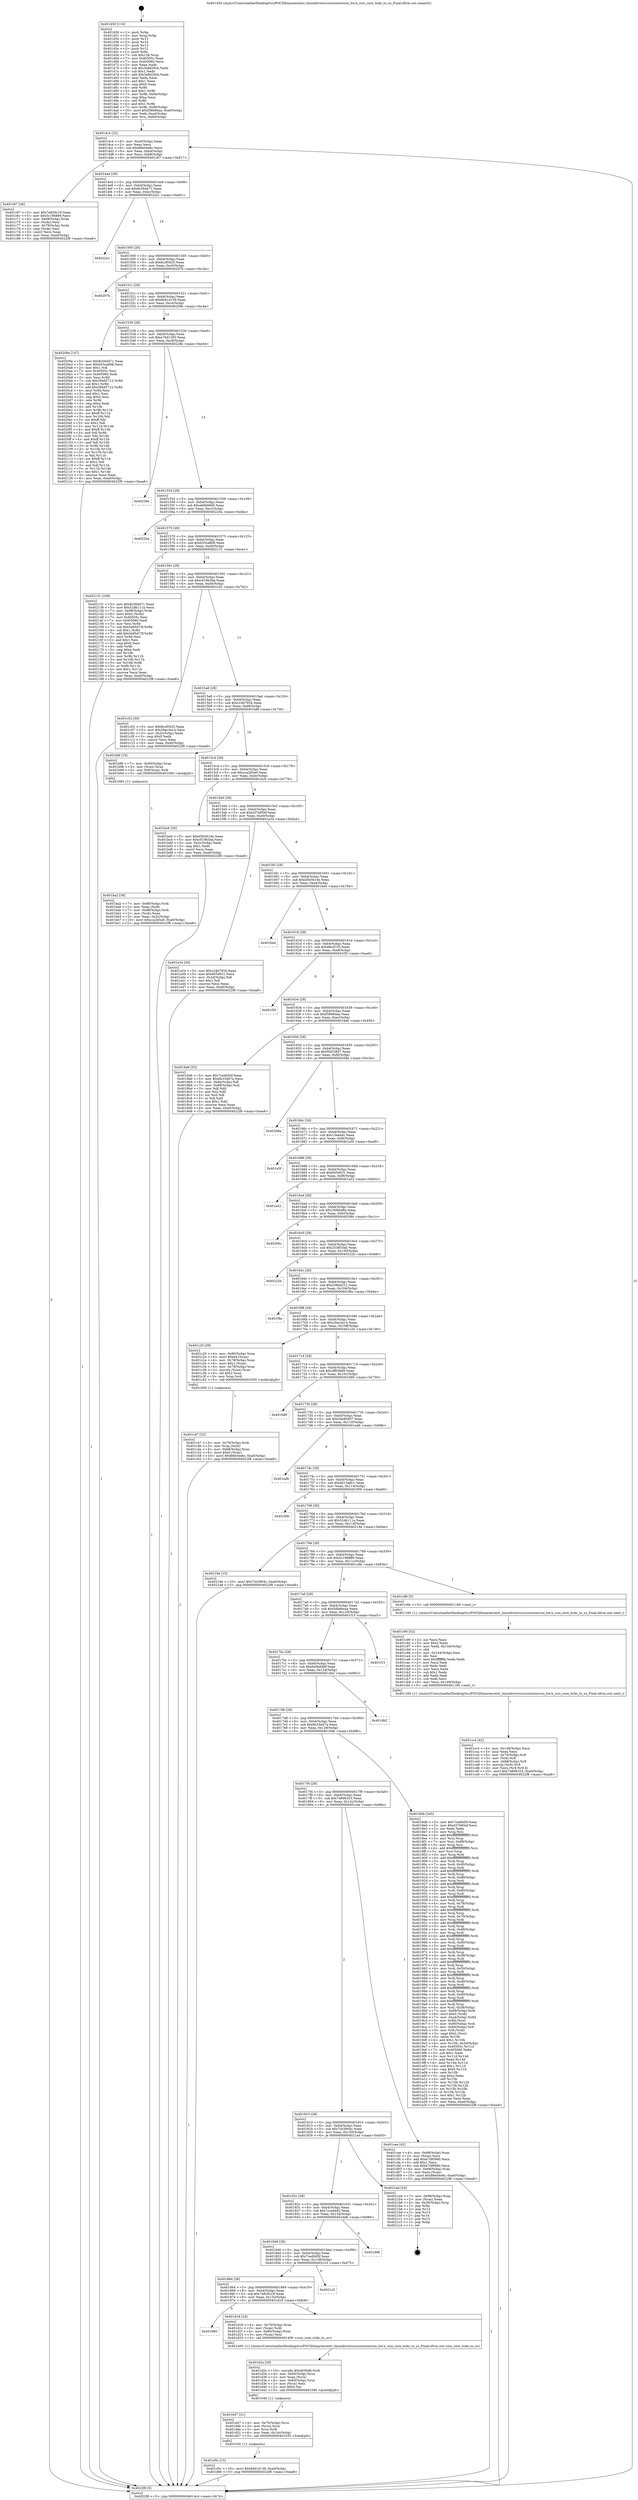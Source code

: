digraph "0x401450" {
  label = "0x401450 (/mnt/c/Users/mathe/Desktop/tcc/POCII/binaries/extr_linuxdriversscsicsiostorcsio_hw.h_csio_core_ticks_to_us_Final-ollvm.out::main(0))"
  labelloc = "t"
  node[shape=record]

  Entry [label="",width=0.3,height=0.3,shape=circle,fillcolor=black,style=filled]
  "0x4014c4" [label="{
     0x4014c4 [32]\l
     | [instrs]\l
     &nbsp;&nbsp;0x4014c4 \<+6\>: mov -0xa0(%rbp),%eax\l
     &nbsp;&nbsp;0x4014ca \<+2\>: mov %eax,%ecx\l
     &nbsp;&nbsp;0x4014cc \<+6\>: sub $0x88e04e8c,%ecx\l
     &nbsp;&nbsp;0x4014d2 \<+6\>: mov %eax,-0xb4(%rbp)\l
     &nbsp;&nbsp;0x4014d8 \<+6\>: mov %ecx,-0xb8(%rbp)\l
     &nbsp;&nbsp;0x4014de \<+6\>: je 0000000000401c67 \<main+0x817\>\l
  }"]
  "0x401c67" [label="{
     0x401c67 [36]\l
     | [instrs]\l
     &nbsp;&nbsp;0x401c67 \<+5\>: mov $0x7e829c19,%eax\l
     &nbsp;&nbsp;0x401c6c \<+5\>: mov $0x5c196889,%ecx\l
     &nbsp;&nbsp;0x401c71 \<+4\>: mov -0x68(%rbp),%rdx\l
     &nbsp;&nbsp;0x401c75 \<+2\>: mov (%rdx),%esi\l
     &nbsp;&nbsp;0x401c77 \<+4\>: mov -0x78(%rbp),%rdx\l
     &nbsp;&nbsp;0x401c7b \<+2\>: cmp (%rdx),%esi\l
     &nbsp;&nbsp;0x401c7d \<+3\>: cmovl %ecx,%eax\l
     &nbsp;&nbsp;0x401c80 \<+6\>: mov %eax,-0xa0(%rbp)\l
     &nbsp;&nbsp;0x401c86 \<+5\>: jmp 00000000004022f8 \<main+0xea8\>\l
  }"]
  "0x4014e4" [label="{
     0x4014e4 [28]\l
     | [instrs]\l
     &nbsp;&nbsp;0x4014e4 \<+5\>: jmp 00000000004014e9 \<main+0x99\>\l
     &nbsp;&nbsp;0x4014e9 \<+6\>: mov -0xb4(%rbp),%eax\l
     &nbsp;&nbsp;0x4014ef \<+5\>: sub $0x8c56d471,%eax\l
     &nbsp;&nbsp;0x4014f4 \<+6\>: mov %eax,-0xbc(%rbp)\l
     &nbsp;&nbsp;0x4014fa \<+6\>: je 00000000004022e1 \<main+0xe91\>\l
  }"]
  Exit [label="",width=0.3,height=0.3,shape=circle,fillcolor=black,style=filled,peripheries=2]
  "0x4022e1" [label="{
     0x4022e1\l
  }", style=dashed]
  "0x401500" [label="{
     0x401500 [28]\l
     | [instrs]\l
     &nbsp;&nbsp;0x401500 \<+5\>: jmp 0000000000401505 \<main+0xb5\>\l
     &nbsp;&nbsp;0x401505 \<+6\>: mov -0xb4(%rbp),%eax\l
     &nbsp;&nbsp;0x40150b \<+5\>: sub $0x8ccf0425,%eax\l
     &nbsp;&nbsp;0x401510 \<+6\>: mov %eax,-0xc0(%rbp)\l
     &nbsp;&nbsp;0x401516 \<+6\>: je 000000000040207b \<main+0xc2b\>\l
  }"]
  "0x401d5c" [label="{
     0x401d5c [15]\l
     | [instrs]\l
     &nbsp;&nbsp;0x401d5c \<+10\>: movl $0x8d41d139,-0xa0(%rbp)\l
     &nbsp;&nbsp;0x401d66 \<+5\>: jmp 00000000004022f8 \<main+0xea8\>\l
  }"]
  "0x40207b" [label="{
     0x40207b\l
  }", style=dashed]
  "0x40151c" [label="{
     0x40151c [28]\l
     | [instrs]\l
     &nbsp;&nbsp;0x40151c \<+5\>: jmp 0000000000401521 \<main+0xd1\>\l
     &nbsp;&nbsp;0x401521 \<+6\>: mov -0xb4(%rbp),%eax\l
     &nbsp;&nbsp;0x401527 \<+5\>: sub $0x8d41d139,%eax\l
     &nbsp;&nbsp;0x40152c \<+6\>: mov %eax,-0xc4(%rbp)\l
     &nbsp;&nbsp;0x401532 \<+6\>: je 000000000040209e \<main+0xc4e\>\l
  }"]
  "0x401d47" [label="{
     0x401d47 [21]\l
     | [instrs]\l
     &nbsp;&nbsp;0x401d47 \<+4\>: mov -0x70(%rbp),%rcx\l
     &nbsp;&nbsp;0x401d4b \<+3\>: mov (%rcx),%rcx\l
     &nbsp;&nbsp;0x401d4e \<+3\>: mov %rcx,%rdi\l
     &nbsp;&nbsp;0x401d51 \<+6\>: mov %eax,-0x14c(%rbp)\l
     &nbsp;&nbsp;0x401d57 \<+5\>: call 0000000000401030 \<free@plt\>\l
     | [calls]\l
     &nbsp;&nbsp;0x401030 \{1\} (unknown)\l
  }"]
  "0x40209e" [label="{
     0x40209e [147]\l
     | [instrs]\l
     &nbsp;&nbsp;0x40209e \<+5\>: mov $0x8c56d471,%eax\l
     &nbsp;&nbsp;0x4020a3 \<+5\>: mov $0xb53ca808,%ecx\l
     &nbsp;&nbsp;0x4020a8 \<+2\>: mov $0x1,%dl\l
     &nbsp;&nbsp;0x4020aa \<+7\>: mov 0x40505c,%esi\l
     &nbsp;&nbsp;0x4020b1 \<+7\>: mov 0x405060,%edi\l
     &nbsp;&nbsp;0x4020b8 \<+3\>: mov %esi,%r8d\l
     &nbsp;&nbsp;0x4020bb \<+7\>: sub $0x394d5712,%r8d\l
     &nbsp;&nbsp;0x4020c2 \<+4\>: sub $0x1,%r8d\l
     &nbsp;&nbsp;0x4020c6 \<+7\>: add $0x394d5712,%r8d\l
     &nbsp;&nbsp;0x4020cd \<+4\>: imul %r8d,%esi\l
     &nbsp;&nbsp;0x4020d1 \<+3\>: and $0x1,%esi\l
     &nbsp;&nbsp;0x4020d4 \<+3\>: cmp $0x0,%esi\l
     &nbsp;&nbsp;0x4020d7 \<+4\>: sete %r9b\l
     &nbsp;&nbsp;0x4020db \<+3\>: cmp $0xa,%edi\l
     &nbsp;&nbsp;0x4020de \<+4\>: setl %r10b\l
     &nbsp;&nbsp;0x4020e2 \<+3\>: mov %r9b,%r11b\l
     &nbsp;&nbsp;0x4020e5 \<+4\>: xor $0xff,%r11b\l
     &nbsp;&nbsp;0x4020e9 \<+3\>: mov %r10b,%bl\l
     &nbsp;&nbsp;0x4020ec \<+3\>: xor $0xff,%bl\l
     &nbsp;&nbsp;0x4020ef \<+3\>: xor $0x1,%dl\l
     &nbsp;&nbsp;0x4020f2 \<+3\>: mov %r11b,%r14b\l
     &nbsp;&nbsp;0x4020f5 \<+4\>: and $0xff,%r14b\l
     &nbsp;&nbsp;0x4020f9 \<+3\>: and %dl,%r9b\l
     &nbsp;&nbsp;0x4020fc \<+3\>: mov %bl,%r15b\l
     &nbsp;&nbsp;0x4020ff \<+4\>: and $0xff,%r15b\l
     &nbsp;&nbsp;0x402103 \<+3\>: and %dl,%r10b\l
     &nbsp;&nbsp;0x402106 \<+3\>: or %r9b,%r14b\l
     &nbsp;&nbsp;0x402109 \<+3\>: or %r10b,%r15b\l
     &nbsp;&nbsp;0x40210c \<+3\>: xor %r15b,%r14b\l
     &nbsp;&nbsp;0x40210f \<+3\>: or %bl,%r11b\l
     &nbsp;&nbsp;0x402112 \<+4\>: xor $0xff,%r11b\l
     &nbsp;&nbsp;0x402116 \<+3\>: or $0x1,%dl\l
     &nbsp;&nbsp;0x402119 \<+3\>: and %dl,%r11b\l
     &nbsp;&nbsp;0x40211c \<+3\>: or %r11b,%r14b\l
     &nbsp;&nbsp;0x40211f \<+4\>: test $0x1,%r14b\l
     &nbsp;&nbsp;0x402123 \<+3\>: cmovne %ecx,%eax\l
     &nbsp;&nbsp;0x402126 \<+6\>: mov %eax,-0xa0(%rbp)\l
     &nbsp;&nbsp;0x40212c \<+5\>: jmp 00000000004022f8 \<main+0xea8\>\l
  }"]
  "0x401538" [label="{
     0x401538 [28]\l
     | [instrs]\l
     &nbsp;&nbsp;0x401538 \<+5\>: jmp 000000000040153d \<main+0xed\>\l
     &nbsp;&nbsp;0x40153d \<+6\>: mov -0xb4(%rbp),%eax\l
     &nbsp;&nbsp;0x401543 \<+5\>: sub $0xa76d1200,%eax\l
     &nbsp;&nbsp;0x401548 \<+6\>: mov %eax,-0xc8(%rbp)\l
     &nbsp;&nbsp;0x40154e \<+6\>: je 000000000040228e \<main+0xe3e\>\l
  }"]
  "0x401d2a" [label="{
     0x401d2a [29]\l
     | [instrs]\l
     &nbsp;&nbsp;0x401d2a \<+10\>: movabs $0x4030d6,%rdi\l
     &nbsp;&nbsp;0x401d34 \<+4\>: mov -0x60(%rbp),%rcx\l
     &nbsp;&nbsp;0x401d38 \<+2\>: mov %eax,(%rcx)\l
     &nbsp;&nbsp;0x401d3a \<+4\>: mov -0x60(%rbp),%rcx\l
     &nbsp;&nbsp;0x401d3e \<+2\>: mov (%rcx),%esi\l
     &nbsp;&nbsp;0x401d40 \<+2\>: mov $0x0,%al\l
     &nbsp;&nbsp;0x401d42 \<+5\>: call 0000000000401040 \<printf@plt\>\l
     | [calls]\l
     &nbsp;&nbsp;0x401040 \{1\} (unknown)\l
  }"]
  "0x40228e" [label="{
     0x40228e\l
  }", style=dashed]
  "0x401554" [label="{
     0x401554 [28]\l
     | [instrs]\l
     &nbsp;&nbsp;0x401554 \<+5\>: jmp 0000000000401559 \<main+0x109\>\l
     &nbsp;&nbsp;0x401559 \<+6\>: mov -0xb4(%rbp),%eax\l
     &nbsp;&nbsp;0x40155f \<+5\>: sub $0xa9db08d0,%eax\l
     &nbsp;&nbsp;0x401564 \<+6\>: mov %eax,-0xcc(%rbp)\l
     &nbsp;&nbsp;0x40156a \<+6\>: je 000000000040220a \<main+0xdba\>\l
  }"]
  "0x401880" [label="{
     0x401880\l
  }", style=dashed]
  "0x40220a" [label="{
     0x40220a\l
  }", style=dashed]
  "0x401570" [label="{
     0x401570 [28]\l
     | [instrs]\l
     &nbsp;&nbsp;0x401570 \<+5\>: jmp 0000000000401575 \<main+0x125\>\l
     &nbsp;&nbsp;0x401575 \<+6\>: mov -0xb4(%rbp),%eax\l
     &nbsp;&nbsp;0x40157b \<+5\>: sub $0xb53ca808,%eax\l
     &nbsp;&nbsp;0x401580 \<+6\>: mov %eax,-0xd0(%rbp)\l
     &nbsp;&nbsp;0x401586 \<+6\>: je 0000000000402131 \<main+0xce1\>\l
  }"]
  "0x401d18" [label="{
     0x401d18 [18]\l
     | [instrs]\l
     &nbsp;&nbsp;0x401d18 \<+4\>: mov -0x70(%rbp),%rax\l
     &nbsp;&nbsp;0x401d1c \<+3\>: mov (%rax),%rdi\l
     &nbsp;&nbsp;0x401d1f \<+4\>: mov -0x80(%rbp),%rax\l
     &nbsp;&nbsp;0x401d23 \<+2\>: mov (%rax),%esi\l
     &nbsp;&nbsp;0x401d25 \<+5\>: call 0000000000401400 \<csio_core_ticks_to_us\>\l
     | [calls]\l
     &nbsp;&nbsp;0x401400 \{1\} (/mnt/c/Users/mathe/Desktop/tcc/POCII/binaries/extr_linuxdriversscsicsiostorcsio_hw.h_csio_core_ticks_to_us_Final-ollvm.out::csio_core_ticks_to_us)\l
  }"]
  "0x402131" [label="{
     0x402131 [109]\l
     | [instrs]\l
     &nbsp;&nbsp;0x402131 \<+5\>: mov $0x8c56d471,%eax\l
     &nbsp;&nbsp;0x402136 \<+5\>: mov $0x52db111a,%ecx\l
     &nbsp;&nbsp;0x40213b \<+7\>: mov -0x98(%rbp),%rdx\l
     &nbsp;&nbsp;0x402142 \<+6\>: movl $0x0,(%rdx)\l
     &nbsp;&nbsp;0x402148 \<+7\>: mov 0x40505c,%esi\l
     &nbsp;&nbsp;0x40214f \<+7\>: mov 0x405060,%edi\l
     &nbsp;&nbsp;0x402156 \<+3\>: mov %esi,%r8d\l
     &nbsp;&nbsp;0x402159 \<+7\>: sub $0x5e85d73f,%r8d\l
     &nbsp;&nbsp;0x402160 \<+4\>: sub $0x1,%r8d\l
     &nbsp;&nbsp;0x402164 \<+7\>: add $0x5e85d73f,%r8d\l
     &nbsp;&nbsp;0x40216b \<+4\>: imul %r8d,%esi\l
     &nbsp;&nbsp;0x40216f \<+3\>: and $0x1,%esi\l
     &nbsp;&nbsp;0x402172 \<+3\>: cmp $0x0,%esi\l
     &nbsp;&nbsp;0x402175 \<+4\>: sete %r9b\l
     &nbsp;&nbsp;0x402179 \<+3\>: cmp $0xa,%edi\l
     &nbsp;&nbsp;0x40217c \<+4\>: setl %r10b\l
     &nbsp;&nbsp;0x402180 \<+3\>: mov %r9b,%r11b\l
     &nbsp;&nbsp;0x402183 \<+3\>: and %r10b,%r11b\l
     &nbsp;&nbsp;0x402186 \<+3\>: xor %r10b,%r9b\l
     &nbsp;&nbsp;0x402189 \<+3\>: or %r9b,%r11b\l
     &nbsp;&nbsp;0x40218c \<+4\>: test $0x1,%r11b\l
     &nbsp;&nbsp;0x402190 \<+3\>: cmovne %ecx,%eax\l
     &nbsp;&nbsp;0x402193 \<+6\>: mov %eax,-0xa0(%rbp)\l
     &nbsp;&nbsp;0x402199 \<+5\>: jmp 00000000004022f8 \<main+0xea8\>\l
  }"]
  "0x40158c" [label="{
     0x40158c [28]\l
     | [instrs]\l
     &nbsp;&nbsp;0x40158c \<+5\>: jmp 0000000000401591 \<main+0x141\>\l
     &nbsp;&nbsp;0x401591 \<+6\>: mov -0xb4(%rbp),%eax\l
     &nbsp;&nbsp;0x401597 \<+5\>: sub $0xc019b3da,%eax\l
     &nbsp;&nbsp;0x40159c \<+6\>: mov %eax,-0xd4(%rbp)\l
     &nbsp;&nbsp;0x4015a2 \<+6\>: je 0000000000401c02 \<main+0x7b2\>\l
  }"]
  "0x401864" [label="{
     0x401864 [28]\l
     | [instrs]\l
     &nbsp;&nbsp;0x401864 \<+5\>: jmp 0000000000401869 \<main+0x419\>\l
     &nbsp;&nbsp;0x401869 \<+6\>: mov -0xb4(%rbp),%eax\l
     &nbsp;&nbsp;0x40186f \<+5\>: sub $0x7e829c19,%eax\l
     &nbsp;&nbsp;0x401874 \<+6\>: mov %eax,-0x13c(%rbp)\l
     &nbsp;&nbsp;0x40187a \<+6\>: je 0000000000401d18 \<main+0x8c8\>\l
  }"]
  "0x401c02" [label="{
     0x401c02 [30]\l
     | [instrs]\l
     &nbsp;&nbsp;0x401c02 \<+5\>: mov $0x8ccf0425,%eax\l
     &nbsp;&nbsp;0x401c07 \<+5\>: mov $0x29ac3a14,%ecx\l
     &nbsp;&nbsp;0x401c0c \<+3\>: mov -0x2c(%rbp),%edx\l
     &nbsp;&nbsp;0x401c0f \<+3\>: cmp $0x0,%edx\l
     &nbsp;&nbsp;0x401c12 \<+3\>: cmove %ecx,%eax\l
     &nbsp;&nbsp;0x401c15 \<+6\>: mov %eax,-0xa0(%rbp)\l
     &nbsp;&nbsp;0x401c1b \<+5\>: jmp 00000000004022f8 \<main+0xea8\>\l
  }"]
  "0x4015a8" [label="{
     0x4015a8 [28]\l
     | [instrs]\l
     &nbsp;&nbsp;0x4015a8 \<+5\>: jmp 00000000004015ad \<main+0x15d\>\l
     &nbsp;&nbsp;0x4015ad \<+6\>: mov -0xb4(%rbp),%eax\l
     &nbsp;&nbsp;0x4015b3 \<+5\>: sub $0xc24b7934,%eax\l
     &nbsp;&nbsp;0x4015b8 \<+6\>: mov %eax,-0xd8(%rbp)\l
     &nbsp;&nbsp;0x4015be \<+6\>: je 0000000000401b8f \<main+0x73f\>\l
  }"]
  "0x4021c5" [label="{
     0x4021c5\l
  }", style=dashed]
  "0x401b8f" [label="{
     0x401b8f [19]\l
     | [instrs]\l
     &nbsp;&nbsp;0x401b8f \<+7\>: mov -0x90(%rbp),%rax\l
     &nbsp;&nbsp;0x401b96 \<+3\>: mov (%rax),%rax\l
     &nbsp;&nbsp;0x401b99 \<+4\>: mov 0x8(%rax),%rdi\l
     &nbsp;&nbsp;0x401b9d \<+5\>: call 0000000000401060 \<atoi@plt\>\l
     | [calls]\l
     &nbsp;&nbsp;0x401060 \{1\} (unknown)\l
  }"]
  "0x4015c4" [label="{
     0x4015c4 [28]\l
     | [instrs]\l
     &nbsp;&nbsp;0x4015c4 \<+5\>: jmp 00000000004015c9 \<main+0x179\>\l
     &nbsp;&nbsp;0x4015c9 \<+6\>: mov -0xb4(%rbp),%eax\l
     &nbsp;&nbsp;0x4015cf \<+5\>: sub $0xcca2b5a0,%eax\l
     &nbsp;&nbsp;0x4015d4 \<+6\>: mov %eax,-0xdc(%rbp)\l
     &nbsp;&nbsp;0x4015da \<+6\>: je 0000000000401bc6 \<main+0x776\>\l
  }"]
  "0x401848" [label="{
     0x401848 [28]\l
     | [instrs]\l
     &nbsp;&nbsp;0x401848 \<+5\>: jmp 000000000040184d \<main+0x3fd\>\l
     &nbsp;&nbsp;0x40184d \<+6\>: mov -0xb4(%rbp),%eax\l
     &nbsp;&nbsp;0x401853 \<+5\>: sub $0x7ced0d5f,%eax\l
     &nbsp;&nbsp;0x401858 \<+6\>: mov %eax,-0x138(%rbp)\l
     &nbsp;&nbsp;0x40185e \<+6\>: je 00000000004021c5 \<main+0xd75\>\l
  }"]
  "0x401bc6" [label="{
     0x401bc6 [30]\l
     | [instrs]\l
     &nbsp;&nbsp;0x401bc6 \<+5\>: mov $0xd5b5614e,%eax\l
     &nbsp;&nbsp;0x401bcb \<+5\>: mov $0xc019b3da,%ecx\l
     &nbsp;&nbsp;0x401bd0 \<+3\>: mov -0x2c(%rbp),%edx\l
     &nbsp;&nbsp;0x401bd3 \<+3\>: cmp $0x1,%edx\l
     &nbsp;&nbsp;0x401bd6 \<+3\>: cmovl %ecx,%eax\l
     &nbsp;&nbsp;0x401bd9 \<+6\>: mov %eax,-0xa0(%rbp)\l
     &nbsp;&nbsp;0x401bdf \<+5\>: jmp 00000000004022f8 \<main+0xea8\>\l
  }"]
  "0x4015e0" [label="{
     0x4015e0 [28]\l
     | [instrs]\l
     &nbsp;&nbsp;0x4015e0 \<+5\>: jmp 00000000004015e5 \<main+0x195\>\l
     &nbsp;&nbsp;0x4015e5 \<+6\>: mov -0xb4(%rbp),%eax\l
     &nbsp;&nbsp;0x4015eb \<+5\>: sub $0xd37b85ef,%eax\l
     &nbsp;&nbsp;0x4015f0 \<+6\>: mov %eax,-0xe0(%rbp)\l
     &nbsp;&nbsp;0x4015f6 \<+6\>: je 0000000000401a34 \<main+0x5e4\>\l
  }"]
  "0x401dd6" [label="{
     0x401dd6\l
  }", style=dashed]
  "0x401a34" [label="{
     0x401a34 [30]\l
     | [instrs]\l
     &nbsp;&nbsp;0x401a34 \<+5\>: mov $0xc24b7934,%eax\l
     &nbsp;&nbsp;0x401a39 \<+5\>: mov $0x605d031,%ecx\l
     &nbsp;&nbsp;0x401a3e \<+3\>: mov -0x2d(%rbp),%dl\l
     &nbsp;&nbsp;0x401a41 \<+3\>: test $0x1,%dl\l
     &nbsp;&nbsp;0x401a44 \<+3\>: cmovne %ecx,%eax\l
     &nbsp;&nbsp;0x401a47 \<+6\>: mov %eax,-0xa0(%rbp)\l
     &nbsp;&nbsp;0x401a4d \<+5\>: jmp 00000000004022f8 \<main+0xea8\>\l
  }"]
  "0x4015fc" [label="{
     0x4015fc [28]\l
     | [instrs]\l
     &nbsp;&nbsp;0x4015fc \<+5\>: jmp 0000000000401601 \<main+0x1b1\>\l
     &nbsp;&nbsp;0x401601 \<+6\>: mov -0xb4(%rbp),%eax\l
     &nbsp;&nbsp;0x401607 \<+5\>: sub $0xd5b5614e,%eax\l
     &nbsp;&nbsp;0x40160c \<+6\>: mov %eax,-0xe4(%rbp)\l
     &nbsp;&nbsp;0x401612 \<+6\>: je 0000000000401be4 \<main+0x794\>\l
  }"]
  "0x40182c" [label="{
     0x40182c [28]\l
     | [instrs]\l
     &nbsp;&nbsp;0x40182c \<+5\>: jmp 0000000000401831 \<main+0x3e1\>\l
     &nbsp;&nbsp;0x401831 \<+6\>: mov -0xb4(%rbp),%eax\l
     &nbsp;&nbsp;0x401837 \<+5\>: sub $0x7cced4d2,%eax\l
     &nbsp;&nbsp;0x40183c \<+6\>: mov %eax,-0x134(%rbp)\l
     &nbsp;&nbsp;0x401842 \<+6\>: je 0000000000401dd6 \<main+0x986\>\l
  }"]
  "0x401be4" [label="{
     0x401be4\l
  }", style=dashed]
  "0x401618" [label="{
     0x401618 [28]\l
     | [instrs]\l
     &nbsp;&nbsp;0x401618 \<+5\>: jmp 000000000040161d \<main+0x1cd\>\l
     &nbsp;&nbsp;0x40161d \<+6\>: mov -0xb4(%rbp),%eax\l
     &nbsp;&nbsp;0x401623 \<+5\>: sub $0xd6e2f1f3,%eax\l
     &nbsp;&nbsp;0x401628 \<+6\>: mov %eax,-0xe8(%rbp)\l
     &nbsp;&nbsp;0x40162e \<+6\>: je 0000000000401f3f \<main+0xaef\>\l
  }"]
  "0x4021ad" [label="{
     0x4021ad [24]\l
     | [instrs]\l
     &nbsp;&nbsp;0x4021ad \<+7\>: mov -0x98(%rbp),%rax\l
     &nbsp;&nbsp;0x4021b4 \<+2\>: mov (%rax),%eax\l
     &nbsp;&nbsp;0x4021b6 \<+4\>: lea -0x28(%rbp),%rsp\l
     &nbsp;&nbsp;0x4021ba \<+1\>: pop %rbx\l
     &nbsp;&nbsp;0x4021bb \<+2\>: pop %r12\l
     &nbsp;&nbsp;0x4021bd \<+2\>: pop %r13\l
     &nbsp;&nbsp;0x4021bf \<+2\>: pop %r14\l
     &nbsp;&nbsp;0x4021c1 \<+2\>: pop %r15\l
     &nbsp;&nbsp;0x4021c3 \<+1\>: pop %rbp\l
     &nbsp;&nbsp;0x4021c4 \<+1\>: ret\l
  }"]
  "0x401f3f" [label="{
     0x401f3f\l
  }", style=dashed]
  "0x401634" [label="{
     0x401634 [28]\l
     | [instrs]\l
     &nbsp;&nbsp;0x401634 \<+5\>: jmp 0000000000401639 \<main+0x1e9\>\l
     &nbsp;&nbsp;0x401639 \<+6\>: mov -0xb4(%rbp),%eax\l
     &nbsp;&nbsp;0x40163f \<+5\>: sub $0xf3868daa,%eax\l
     &nbsp;&nbsp;0x401644 \<+6\>: mov %eax,-0xec(%rbp)\l
     &nbsp;&nbsp;0x40164a \<+6\>: je 00000000004018a6 \<main+0x456\>\l
  }"]
  "0x401810" [label="{
     0x401810 [28]\l
     | [instrs]\l
     &nbsp;&nbsp;0x401810 \<+5\>: jmp 0000000000401815 \<main+0x3c5\>\l
     &nbsp;&nbsp;0x401815 \<+6\>: mov -0xb4(%rbp),%eax\l
     &nbsp;&nbsp;0x40181b \<+5\>: sub $0x7cb3904c,%eax\l
     &nbsp;&nbsp;0x401820 \<+6\>: mov %eax,-0x130(%rbp)\l
     &nbsp;&nbsp;0x401826 \<+6\>: je 00000000004021ad \<main+0xd5d\>\l
  }"]
  "0x4018a6" [label="{
     0x4018a6 [53]\l
     | [instrs]\l
     &nbsp;&nbsp;0x4018a6 \<+5\>: mov $0x7ced0d5f,%eax\l
     &nbsp;&nbsp;0x4018ab \<+5\>: mov $0x6b33d47a,%ecx\l
     &nbsp;&nbsp;0x4018b0 \<+6\>: mov -0x9a(%rbp),%dl\l
     &nbsp;&nbsp;0x4018b6 \<+7\>: mov -0x99(%rbp),%sil\l
     &nbsp;&nbsp;0x4018bd \<+3\>: mov %dl,%dil\l
     &nbsp;&nbsp;0x4018c0 \<+3\>: and %sil,%dil\l
     &nbsp;&nbsp;0x4018c3 \<+3\>: xor %sil,%dl\l
     &nbsp;&nbsp;0x4018c6 \<+3\>: or %dl,%dil\l
     &nbsp;&nbsp;0x4018c9 \<+4\>: test $0x1,%dil\l
     &nbsp;&nbsp;0x4018cd \<+3\>: cmovne %ecx,%eax\l
     &nbsp;&nbsp;0x4018d0 \<+6\>: mov %eax,-0xa0(%rbp)\l
     &nbsp;&nbsp;0x4018d6 \<+5\>: jmp 00000000004022f8 \<main+0xea8\>\l
  }"]
  "0x401650" [label="{
     0x401650 [28]\l
     | [instrs]\l
     &nbsp;&nbsp;0x401650 \<+5\>: jmp 0000000000401655 \<main+0x205\>\l
     &nbsp;&nbsp;0x401655 \<+6\>: mov -0xb4(%rbp),%eax\l
     &nbsp;&nbsp;0x40165b \<+5\>: sub $0xf5d33847,%eax\l
     &nbsp;&nbsp;0x401660 \<+6\>: mov %eax,-0xf0(%rbp)\l
     &nbsp;&nbsp;0x401666 \<+6\>: je 000000000040208a \<main+0xc3a\>\l
  }"]
  "0x4022f8" [label="{
     0x4022f8 [5]\l
     | [instrs]\l
     &nbsp;&nbsp;0x4022f8 \<+5\>: jmp 00000000004014c4 \<main+0x74\>\l
  }"]
  "0x401450" [label="{
     0x401450 [116]\l
     | [instrs]\l
     &nbsp;&nbsp;0x401450 \<+1\>: push %rbp\l
     &nbsp;&nbsp;0x401451 \<+3\>: mov %rsp,%rbp\l
     &nbsp;&nbsp;0x401454 \<+2\>: push %r15\l
     &nbsp;&nbsp;0x401456 \<+2\>: push %r14\l
     &nbsp;&nbsp;0x401458 \<+2\>: push %r13\l
     &nbsp;&nbsp;0x40145a \<+2\>: push %r12\l
     &nbsp;&nbsp;0x40145c \<+1\>: push %rbx\l
     &nbsp;&nbsp;0x40145d \<+7\>: sub $0x138,%rsp\l
     &nbsp;&nbsp;0x401464 \<+7\>: mov 0x40505c,%eax\l
     &nbsp;&nbsp;0x40146b \<+7\>: mov 0x405060,%ecx\l
     &nbsp;&nbsp;0x401472 \<+2\>: mov %eax,%edx\l
     &nbsp;&nbsp;0x401474 \<+6\>: sub $0x3e8d29cb,%edx\l
     &nbsp;&nbsp;0x40147a \<+3\>: sub $0x1,%edx\l
     &nbsp;&nbsp;0x40147d \<+6\>: add $0x3e8d29cb,%edx\l
     &nbsp;&nbsp;0x401483 \<+3\>: imul %edx,%eax\l
     &nbsp;&nbsp;0x401486 \<+3\>: and $0x1,%eax\l
     &nbsp;&nbsp;0x401489 \<+3\>: cmp $0x0,%eax\l
     &nbsp;&nbsp;0x40148c \<+4\>: sete %r8b\l
     &nbsp;&nbsp;0x401490 \<+4\>: and $0x1,%r8b\l
     &nbsp;&nbsp;0x401494 \<+7\>: mov %r8b,-0x9a(%rbp)\l
     &nbsp;&nbsp;0x40149b \<+3\>: cmp $0xa,%ecx\l
     &nbsp;&nbsp;0x40149e \<+4\>: setl %r8b\l
     &nbsp;&nbsp;0x4014a2 \<+4\>: and $0x1,%r8b\l
     &nbsp;&nbsp;0x4014a6 \<+7\>: mov %r8b,-0x99(%rbp)\l
     &nbsp;&nbsp;0x4014ad \<+10\>: movl $0xf3868daa,-0xa0(%rbp)\l
     &nbsp;&nbsp;0x4014b7 \<+6\>: mov %edi,-0xa4(%rbp)\l
     &nbsp;&nbsp;0x4014bd \<+7\>: mov %rsi,-0xb0(%rbp)\l
  }"]
  "0x401cee" [label="{
     0x401cee [42]\l
     | [instrs]\l
     &nbsp;&nbsp;0x401cee \<+4\>: mov -0x68(%rbp),%rax\l
     &nbsp;&nbsp;0x401cf2 \<+2\>: mov (%rax),%ecx\l
     &nbsp;&nbsp;0x401cf4 \<+6\>: add $0xb7df0980,%ecx\l
     &nbsp;&nbsp;0x401cfa \<+3\>: add $0x1,%ecx\l
     &nbsp;&nbsp;0x401cfd \<+6\>: sub $0xb7df0980,%ecx\l
     &nbsp;&nbsp;0x401d03 \<+4\>: mov -0x68(%rbp),%rax\l
     &nbsp;&nbsp;0x401d07 \<+2\>: mov %ecx,(%rax)\l
     &nbsp;&nbsp;0x401d09 \<+10\>: movl $0x88e04e8c,-0xa0(%rbp)\l
     &nbsp;&nbsp;0x401d13 \<+5\>: jmp 00000000004022f8 \<main+0xea8\>\l
  }"]
  "0x40208a" [label="{
     0x40208a\l
  }", style=dashed]
  "0x40166c" [label="{
     0x40166c [28]\l
     | [instrs]\l
     &nbsp;&nbsp;0x40166c \<+5\>: jmp 0000000000401671 \<main+0x221\>\l
     &nbsp;&nbsp;0x401671 \<+6\>: mov -0xb4(%rbp),%eax\l
     &nbsp;&nbsp;0x401677 \<+5\>: sub $0x15eeb4c,%eax\l
     &nbsp;&nbsp;0x40167c \<+6\>: mov %eax,-0xf4(%rbp)\l
     &nbsp;&nbsp;0x401682 \<+6\>: je 0000000000401e5f \<main+0xa0f\>\l
  }"]
  "0x401cc4" [label="{
     0x401cc4 [42]\l
     | [instrs]\l
     &nbsp;&nbsp;0x401cc4 \<+6\>: mov -0x148(%rbp),%ecx\l
     &nbsp;&nbsp;0x401cca \<+3\>: imul %eax,%ecx\l
     &nbsp;&nbsp;0x401ccd \<+4\>: mov -0x70(%rbp),%r8\l
     &nbsp;&nbsp;0x401cd1 \<+3\>: mov (%r8),%r8\l
     &nbsp;&nbsp;0x401cd4 \<+4\>: mov -0x68(%rbp),%r9\l
     &nbsp;&nbsp;0x401cd8 \<+3\>: movslq (%r9),%r9\l
     &nbsp;&nbsp;0x401cdb \<+4\>: mov %ecx,(%r8,%r9,4)\l
     &nbsp;&nbsp;0x401cdf \<+10\>: movl $0x74896323,-0xa0(%rbp)\l
     &nbsp;&nbsp;0x401ce9 \<+5\>: jmp 00000000004022f8 \<main+0xea8\>\l
  }"]
  "0x401e5f" [label="{
     0x401e5f\l
  }", style=dashed]
  "0x401688" [label="{
     0x401688 [28]\l
     | [instrs]\l
     &nbsp;&nbsp;0x401688 \<+5\>: jmp 000000000040168d \<main+0x23d\>\l
     &nbsp;&nbsp;0x40168d \<+6\>: mov -0xb4(%rbp),%eax\l
     &nbsp;&nbsp;0x401693 \<+5\>: sub $0x605d031,%eax\l
     &nbsp;&nbsp;0x401698 \<+6\>: mov %eax,-0xf8(%rbp)\l
     &nbsp;&nbsp;0x40169e \<+6\>: je 0000000000401a52 \<main+0x602\>\l
  }"]
  "0x401c90" [label="{
     0x401c90 [52]\l
     | [instrs]\l
     &nbsp;&nbsp;0x401c90 \<+2\>: xor %ecx,%ecx\l
     &nbsp;&nbsp;0x401c92 \<+5\>: mov $0x2,%edx\l
     &nbsp;&nbsp;0x401c97 \<+6\>: mov %edx,-0x144(%rbp)\l
     &nbsp;&nbsp;0x401c9d \<+1\>: cltd\l
     &nbsp;&nbsp;0x401c9e \<+6\>: mov -0x144(%rbp),%esi\l
     &nbsp;&nbsp;0x401ca4 \<+2\>: idiv %esi\l
     &nbsp;&nbsp;0x401ca6 \<+6\>: imul $0xfffffffe,%edx,%edx\l
     &nbsp;&nbsp;0x401cac \<+2\>: mov %ecx,%edi\l
     &nbsp;&nbsp;0x401cae \<+2\>: sub %edx,%edi\l
     &nbsp;&nbsp;0x401cb0 \<+2\>: mov %ecx,%edx\l
     &nbsp;&nbsp;0x401cb2 \<+3\>: sub $0x1,%edx\l
     &nbsp;&nbsp;0x401cb5 \<+2\>: add %edx,%edi\l
     &nbsp;&nbsp;0x401cb7 \<+2\>: sub %edi,%ecx\l
     &nbsp;&nbsp;0x401cb9 \<+6\>: mov %ecx,-0x148(%rbp)\l
     &nbsp;&nbsp;0x401cbf \<+5\>: call 0000000000401160 \<next_i\>\l
     | [calls]\l
     &nbsp;&nbsp;0x401160 \{1\} (/mnt/c/Users/mathe/Desktop/tcc/POCII/binaries/extr_linuxdriversscsicsiostorcsio_hw.h_csio_core_ticks_to_us_Final-ollvm.out::next_i)\l
  }"]
  "0x401a52" [label="{
     0x401a52\l
  }", style=dashed]
  "0x4016a4" [label="{
     0x4016a4 [28]\l
     | [instrs]\l
     &nbsp;&nbsp;0x4016a4 \<+5\>: jmp 00000000004016a9 \<main+0x259\>\l
     &nbsp;&nbsp;0x4016a9 \<+6\>: mov -0xb4(%rbp),%eax\l
     &nbsp;&nbsp;0x4016af \<+5\>: sub $0x1606bd8a,%eax\l
     &nbsp;&nbsp;0x4016b4 \<+6\>: mov %eax,-0xfc(%rbp)\l
     &nbsp;&nbsp;0x4016ba \<+6\>: je 000000000040206c \<main+0xc1c\>\l
  }"]
  "0x401c47" [label="{
     0x401c47 [32]\l
     | [instrs]\l
     &nbsp;&nbsp;0x401c47 \<+4\>: mov -0x70(%rbp),%rdi\l
     &nbsp;&nbsp;0x401c4b \<+3\>: mov %rax,(%rdi)\l
     &nbsp;&nbsp;0x401c4e \<+4\>: mov -0x68(%rbp),%rax\l
     &nbsp;&nbsp;0x401c52 \<+6\>: movl $0x0,(%rax)\l
     &nbsp;&nbsp;0x401c58 \<+10\>: movl $0x88e04e8c,-0xa0(%rbp)\l
     &nbsp;&nbsp;0x401c62 \<+5\>: jmp 00000000004022f8 \<main+0xea8\>\l
  }"]
  "0x40206c" [label="{
     0x40206c\l
  }", style=dashed]
  "0x4016c0" [label="{
     0x4016c0 [28]\l
     | [instrs]\l
     &nbsp;&nbsp;0x4016c0 \<+5\>: jmp 00000000004016c5 \<main+0x275\>\l
     &nbsp;&nbsp;0x4016c5 \<+6\>: mov -0xb4(%rbp),%eax\l
     &nbsp;&nbsp;0x4016cb \<+5\>: sub $0x253853ab,%eax\l
     &nbsp;&nbsp;0x4016d0 \<+6\>: mov %eax,-0x100(%rbp)\l
     &nbsp;&nbsp;0x4016d6 \<+6\>: je 000000000040222b \<main+0xddb\>\l
  }"]
  "0x401ba2" [label="{
     0x401ba2 [36]\l
     | [instrs]\l
     &nbsp;&nbsp;0x401ba2 \<+7\>: mov -0x88(%rbp),%rdi\l
     &nbsp;&nbsp;0x401ba9 \<+2\>: mov %eax,(%rdi)\l
     &nbsp;&nbsp;0x401bab \<+7\>: mov -0x88(%rbp),%rdi\l
     &nbsp;&nbsp;0x401bb2 \<+2\>: mov (%rdi),%eax\l
     &nbsp;&nbsp;0x401bb4 \<+3\>: mov %eax,-0x2c(%rbp)\l
     &nbsp;&nbsp;0x401bb7 \<+10\>: movl $0xcca2b5a0,-0xa0(%rbp)\l
     &nbsp;&nbsp;0x401bc1 \<+5\>: jmp 00000000004022f8 \<main+0xea8\>\l
  }"]
  "0x40222b" [label="{
     0x40222b\l
  }", style=dashed]
  "0x4016dc" [label="{
     0x4016dc [28]\l
     | [instrs]\l
     &nbsp;&nbsp;0x4016dc \<+5\>: jmp 00000000004016e1 \<main+0x291\>\l
     &nbsp;&nbsp;0x4016e1 \<+6\>: mov -0xb4(%rbp),%eax\l
     &nbsp;&nbsp;0x4016e7 \<+5\>: sub $0x258bd221,%eax\l
     &nbsp;&nbsp;0x4016ec \<+6\>: mov %eax,-0x104(%rbp)\l
     &nbsp;&nbsp;0x4016f2 \<+6\>: je 0000000000401f9a \<main+0xb4a\>\l
  }"]
  "0x4017f4" [label="{
     0x4017f4 [28]\l
     | [instrs]\l
     &nbsp;&nbsp;0x4017f4 \<+5\>: jmp 00000000004017f9 \<main+0x3a9\>\l
     &nbsp;&nbsp;0x4017f9 \<+6\>: mov -0xb4(%rbp),%eax\l
     &nbsp;&nbsp;0x4017ff \<+5\>: sub $0x74896323,%eax\l
     &nbsp;&nbsp;0x401804 \<+6\>: mov %eax,-0x12c(%rbp)\l
     &nbsp;&nbsp;0x40180a \<+6\>: je 0000000000401cee \<main+0x89e\>\l
  }"]
  "0x401f9a" [label="{
     0x401f9a\l
  }", style=dashed]
  "0x4016f8" [label="{
     0x4016f8 [28]\l
     | [instrs]\l
     &nbsp;&nbsp;0x4016f8 \<+5\>: jmp 00000000004016fd \<main+0x2ad\>\l
     &nbsp;&nbsp;0x4016fd \<+6\>: mov -0xb4(%rbp),%eax\l
     &nbsp;&nbsp;0x401703 \<+5\>: sub $0x29ac3a14,%eax\l
     &nbsp;&nbsp;0x401708 \<+6\>: mov %eax,-0x108(%rbp)\l
     &nbsp;&nbsp;0x40170e \<+6\>: je 0000000000401c20 \<main+0x7d0\>\l
  }"]
  "0x4018db" [label="{
     0x4018db [345]\l
     | [instrs]\l
     &nbsp;&nbsp;0x4018db \<+5\>: mov $0x7ced0d5f,%eax\l
     &nbsp;&nbsp;0x4018e0 \<+5\>: mov $0xd37b85ef,%ecx\l
     &nbsp;&nbsp;0x4018e5 \<+2\>: xor %edx,%edx\l
     &nbsp;&nbsp;0x4018e7 \<+3\>: mov %rsp,%rsi\l
     &nbsp;&nbsp;0x4018ea \<+4\>: add $0xfffffffffffffff0,%rsi\l
     &nbsp;&nbsp;0x4018ee \<+3\>: mov %rsi,%rsp\l
     &nbsp;&nbsp;0x4018f1 \<+7\>: mov %rsi,-0x98(%rbp)\l
     &nbsp;&nbsp;0x4018f8 \<+3\>: mov %rsp,%rsi\l
     &nbsp;&nbsp;0x4018fb \<+4\>: add $0xfffffffffffffff0,%rsi\l
     &nbsp;&nbsp;0x4018ff \<+3\>: mov %rsi,%rsp\l
     &nbsp;&nbsp;0x401902 \<+3\>: mov %rsp,%rdi\l
     &nbsp;&nbsp;0x401905 \<+4\>: add $0xfffffffffffffff0,%rdi\l
     &nbsp;&nbsp;0x401909 \<+3\>: mov %rdi,%rsp\l
     &nbsp;&nbsp;0x40190c \<+7\>: mov %rdi,-0x90(%rbp)\l
     &nbsp;&nbsp;0x401913 \<+3\>: mov %rsp,%rdi\l
     &nbsp;&nbsp;0x401916 \<+4\>: add $0xfffffffffffffff0,%rdi\l
     &nbsp;&nbsp;0x40191a \<+3\>: mov %rdi,%rsp\l
     &nbsp;&nbsp;0x40191d \<+7\>: mov %rdi,-0x88(%rbp)\l
     &nbsp;&nbsp;0x401924 \<+3\>: mov %rsp,%rdi\l
     &nbsp;&nbsp;0x401927 \<+4\>: add $0xfffffffffffffff0,%rdi\l
     &nbsp;&nbsp;0x40192b \<+3\>: mov %rdi,%rsp\l
     &nbsp;&nbsp;0x40192e \<+4\>: mov %rdi,-0x80(%rbp)\l
     &nbsp;&nbsp;0x401932 \<+3\>: mov %rsp,%rdi\l
     &nbsp;&nbsp;0x401935 \<+4\>: add $0xfffffffffffffff0,%rdi\l
     &nbsp;&nbsp;0x401939 \<+3\>: mov %rdi,%rsp\l
     &nbsp;&nbsp;0x40193c \<+4\>: mov %rdi,-0x78(%rbp)\l
     &nbsp;&nbsp;0x401940 \<+3\>: mov %rsp,%rdi\l
     &nbsp;&nbsp;0x401943 \<+4\>: add $0xfffffffffffffff0,%rdi\l
     &nbsp;&nbsp;0x401947 \<+3\>: mov %rdi,%rsp\l
     &nbsp;&nbsp;0x40194a \<+4\>: mov %rdi,-0x70(%rbp)\l
     &nbsp;&nbsp;0x40194e \<+3\>: mov %rsp,%rdi\l
     &nbsp;&nbsp;0x401951 \<+4\>: add $0xfffffffffffffff0,%rdi\l
     &nbsp;&nbsp;0x401955 \<+3\>: mov %rdi,%rsp\l
     &nbsp;&nbsp;0x401958 \<+4\>: mov %rdi,-0x68(%rbp)\l
     &nbsp;&nbsp;0x40195c \<+3\>: mov %rsp,%rdi\l
     &nbsp;&nbsp;0x40195f \<+4\>: add $0xfffffffffffffff0,%rdi\l
     &nbsp;&nbsp;0x401963 \<+3\>: mov %rdi,%rsp\l
     &nbsp;&nbsp;0x401966 \<+4\>: mov %rdi,-0x60(%rbp)\l
     &nbsp;&nbsp;0x40196a \<+3\>: mov %rsp,%rdi\l
     &nbsp;&nbsp;0x40196d \<+4\>: add $0xfffffffffffffff0,%rdi\l
     &nbsp;&nbsp;0x401971 \<+3\>: mov %rdi,%rsp\l
     &nbsp;&nbsp;0x401974 \<+4\>: mov %rdi,-0x58(%rbp)\l
     &nbsp;&nbsp;0x401978 \<+3\>: mov %rsp,%rdi\l
     &nbsp;&nbsp;0x40197b \<+4\>: add $0xfffffffffffffff0,%rdi\l
     &nbsp;&nbsp;0x40197f \<+3\>: mov %rdi,%rsp\l
     &nbsp;&nbsp;0x401982 \<+4\>: mov %rdi,-0x50(%rbp)\l
     &nbsp;&nbsp;0x401986 \<+3\>: mov %rsp,%rdi\l
     &nbsp;&nbsp;0x401989 \<+4\>: add $0xfffffffffffffff0,%rdi\l
     &nbsp;&nbsp;0x40198d \<+3\>: mov %rdi,%rsp\l
     &nbsp;&nbsp;0x401990 \<+4\>: mov %rdi,-0x48(%rbp)\l
     &nbsp;&nbsp;0x401994 \<+3\>: mov %rsp,%rdi\l
     &nbsp;&nbsp;0x401997 \<+4\>: add $0xfffffffffffffff0,%rdi\l
     &nbsp;&nbsp;0x40199b \<+3\>: mov %rdi,%rsp\l
     &nbsp;&nbsp;0x40199e \<+4\>: mov %rdi,-0x40(%rbp)\l
     &nbsp;&nbsp;0x4019a2 \<+3\>: mov %rsp,%rdi\l
     &nbsp;&nbsp;0x4019a5 \<+4\>: add $0xfffffffffffffff0,%rdi\l
     &nbsp;&nbsp;0x4019a9 \<+3\>: mov %rdi,%rsp\l
     &nbsp;&nbsp;0x4019ac \<+4\>: mov %rdi,-0x38(%rbp)\l
     &nbsp;&nbsp;0x4019b0 \<+7\>: mov -0x98(%rbp),%rdi\l
     &nbsp;&nbsp;0x4019b7 \<+6\>: movl $0x0,(%rdi)\l
     &nbsp;&nbsp;0x4019bd \<+7\>: mov -0xa4(%rbp),%r8d\l
     &nbsp;&nbsp;0x4019c4 \<+3\>: mov %r8d,(%rsi)\l
     &nbsp;&nbsp;0x4019c7 \<+7\>: mov -0x90(%rbp),%rdi\l
     &nbsp;&nbsp;0x4019ce \<+7\>: mov -0xb0(%rbp),%r9\l
     &nbsp;&nbsp;0x4019d5 \<+3\>: mov %r9,(%rdi)\l
     &nbsp;&nbsp;0x4019d8 \<+3\>: cmpl $0x2,(%rsi)\l
     &nbsp;&nbsp;0x4019db \<+4\>: setne %r10b\l
     &nbsp;&nbsp;0x4019df \<+4\>: and $0x1,%r10b\l
     &nbsp;&nbsp;0x4019e3 \<+4\>: mov %r10b,-0x2d(%rbp)\l
     &nbsp;&nbsp;0x4019e7 \<+8\>: mov 0x40505c,%r11d\l
     &nbsp;&nbsp;0x4019ef \<+7\>: mov 0x405060,%ebx\l
     &nbsp;&nbsp;0x4019f6 \<+3\>: sub $0x1,%edx\l
     &nbsp;&nbsp;0x4019f9 \<+3\>: mov %r11d,%r14d\l
     &nbsp;&nbsp;0x4019fc \<+3\>: add %edx,%r14d\l
     &nbsp;&nbsp;0x4019ff \<+4\>: imul %r14d,%r11d\l
     &nbsp;&nbsp;0x401a03 \<+4\>: and $0x1,%r11d\l
     &nbsp;&nbsp;0x401a07 \<+4\>: cmp $0x0,%r11d\l
     &nbsp;&nbsp;0x401a0b \<+4\>: sete %r10b\l
     &nbsp;&nbsp;0x401a0f \<+3\>: cmp $0xa,%ebx\l
     &nbsp;&nbsp;0x401a12 \<+4\>: setl %r15b\l
     &nbsp;&nbsp;0x401a16 \<+3\>: mov %r10b,%r12b\l
     &nbsp;&nbsp;0x401a19 \<+3\>: and %r15b,%r12b\l
     &nbsp;&nbsp;0x401a1c \<+3\>: xor %r15b,%r10b\l
     &nbsp;&nbsp;0x401a1f \<+3\>: or %r10b,%r12b\l
     &nbsp;&nbsp;0x401a22 \<+4\>: test $0x1,%r12b\l
     &nbsp;&nbsp;0x401a26 \<+3\>: cmovne %ecx,%eax\l
     &nbsp;&nbsp;0x401a29 \<+6\>: mov %eax,-0xa0(%rbp)\l
     &nbsp;&nbsp;0x401a2f \<+5\>: jmp 00000000004022f8 \<main+0xea8\>\l
  }"]
  "0x401c20" [label="{
     0x401c20 [39]\l
     | [instrs]\l
     &nbsp;&nbsp;0x401c20 \<+4\>: mov -0x80(%rbp),%rax\l
     &nbsp;&nbsp;0x401c24 \<+6\>: movl $0x64,(%rax)\l
     &nbsp;&nbsp;0x401c2a \<+4\>: mov -0x78(%rbp),%rax\l
     &nbsp;&nbsp;0x401c2e \<+6\>: movl $0x1,(%rax)\l
     &nbsp;&nbsp;0x401c34 \<+4\>: mov -0x78(%rbp),%rax\l
     &nbsp;&nbsp;0x401c38 \<+3\>: movslq (%rax),%rax\l
     &nbsp;&nbsp;0x401c3b \<+4\>: shl $0x2,%rax\l
     &nbsp;&nbsp;0x401c3f \<+3\>: mov %rax,%rdi\l
     &nbsp;&nbsp;0x401c42 \<+5\>: call 0000000000401050 \<malloc@plt\>\l
     | [calls]\l
     &nbsp;&nbsp;0x401050 \{1\} (unknown)\l
  }"]
  "0x401714" [label="{
     0x401714 [28]\l
     | [instrs]\l
     &nbsp;&nbsp;0x401714 \<+5\>: jmp 0000000000401719 \<main+0x2c9\>\l
     &nbsp;&nbsp;0x401719 \<+6\>: mov -0xb4(%rbp),%eax\l
     &nbsp;&nbsp;0x40171f \<+5\>: sub $0x2ff03b69,%eax\l
     &nbsp;&nbsp;0x401724 \<+6\>: mov %eax,-0x10c(%rbp)\l
     &nbsp;&nbsp;0x40172a \<+6\>: je 0000000000401b80 \<main+0x730\>\l
  }"]
  "0x4017d8" [label="{
     0x4017d8 [28]\l
     | [instrs]\l
     &nbsp;&nbsp;0x4017d8 \<+5\>: jmp 00000000004017dd \<main+0x38d\>\l
     &nbsp;&nbsp;0x4017dd \<+6\>: mov -0xb4(%rbp),%eax\l
     &nbsp;&nbsp;0x4017e3 \<+5\>: sub $0x6b33d47a,%eax\l
     &nbsp;&nbsp;0x4017e8 \<+6\>: mov %eax,-0x128(%rbp)\l
     &nbsp;&nbsp;0x4017ee \<+6\>: je 00000000004018db \<main+0x48b\>\l
  }"]
  "0x401b80" [label="{
     0x401b80\l
  }", style=dashed]
  "0x401730" [label="{
     0x401730 [28]\l
     | [instrs]\l
     &nbsp;&nbsp;0x401730 \<+5\>: jmp 0000000000401735 \<main+0x2e5\>\l
     &nbsp;&nbsp;0x401735 \<+6\>: mov -0xb4(%rbp),%eax\l
     &nbsp;&nbsp;0x40173b \<+5\>: sub $0x34e85d07,%eax\l
     &nbsp;&nbsp;0x401740 \<+6\>: mov %eax,-0x110(%rbp)\l
     &nbsp;&nbsp;0x401746 \<+6\>: je 0000000000401adb \<main+0x68b\>\l
  }"]
  "0x401db2" [label="{
     0x401db2\l
  }", style=dashed]
  "0x401adb" [label="{
     0x401adb\l
  }", style=dashed]
  "0x40174c" [label="{
     0x40174c [28]\l
     | [instrs]\l
     &nbsp;&nbsp;0x40174c \<+5\>: jmp 0000000000401751 \<main+0x301\>\l
     &nbsp;&nbsp;0x401751 \<+6\>: mov -0xb4(%rbp),%eax\l
     &nbsp;&nbsp;0x401757 \<+5\>: sub $0x4015a8c1,%eax\l
     &nbsp;&nbsp;0x40175c \<+6\>: mov %eax,-0x114(%rbp)\l
     &nbsp;&nbsp;0x401762 \<+6\>: je 0000000000401f06 \<main+0xab6\>\l
  }"]
  "0x4017bc" [label="{
     0x4017bc [28]\l
     | [instrs]\l
     &nbsp;&nbsp;0x4017bc \<+5\>: jmp 00000000004017c1 \<main+0x371\>\l
     &nbsp;&nbsp;0x4017c1 \<+6\>: mov -0xb4(%rbp),%eax\l
     &nbsp;&nbsp;0x4017c7 \<+5\>: sub $0x640b6d9f,%eax\l
     &nbsp;&nbsp;0x4017cc \<+6\>: mov %eax,-0x124(%rbp)\l
     &nbsp;&nbsp;0x4017d2 \<+6\>: je 0000000000401db2 \<main+0x962\>\l
  }"]
  "0x401f06" [label="{
     0x401f06\l
  }", style=dashed]
  "0x401768" [label="{
     0x401768 [28]\l
     | [instrs]\l
     &nbsp;&nbsp;0x401768 \<+5\>: jmp 000000000040176d \<main+0x31d\>\l
     &nbsp;&nbsp;0x40176d \<+6\>: mov -0xb4(%rbp),%eax\l
     &nbsp;&nbsp;0x401773 \<+5\>: sub $0x52db111a,%eax\l
     &nbsp;&nbsp;0x401778 \<+6\>: mov %eax,-0x118(%rbp)\l
     &nbsp;&nbsp;0x40177e \<+6\>: je 000000000040219e \<main+0xd4e\>\l
  }"]
  "0x401f15" [label="{
     0x401f15\l
  }", style=dashed]
  "0x40219e" [label="{
     0x40219e [15]\l
     | [instrs]\l
     &nbsp;&nbsp;0x40219e \<+10\>: movl $0x7cb3904c,-0xa0(%rbp)\l
     &nbsp;&nbsp;0x4021a8 \<+5\>: jmp 00000000004022f8 \<main+0xea8\>\l
  }"]
  "0x401784" [label="{
     0x401784 [28]\l
     | [instrs]\l
     &nbsp;&nbsp;0x401784 \<+5\>: jmp 0000000000401789 \<main+0x339\>\l
     &nbsp;&nbsp;0x401789 \<+6\>: mov -0xb4(%rbp),%eax\l
     &nbsp;&nbsp;0x40178f \<+5\>: sub $0x5c196889,%eax\l
     &nbsp;&nbsp;0x401794 \<+6\>: mov %eax,-0x11c(%rbp)\l
     &nbsp;&nbsp;0x40179a \<+6\>: je 0000000000401c8b \<main+0x83b\>\l
  }"]
  "0x4017a0" [label="{
     0x4017a0 [28]\l
     | [instrs]\l
     &nbsp;&nbsp;0x4017a0 \<+5\>: jmp 00000000004017a5 \<main+0x355\>\l
     &nbsp;&nbsp;0x4017a5 \<+6\>: mov -0xb4(%rbp),%eax\l
     &nbsp;&nbsp;0x4017ab \<+5\>: sub $0x5db6bcea,%eax\l
     &nbsp;&nbsp;0x4017b0 \<+6\>: mov %eax,-0x120(%rbp)\l
     &nbsp;&nbsp;0x4017b6 \<+6\>: je 0000000000401f15 \<main+0xac5\>\l
  }"]
  "0x401c8b" [label="{
     0x401c8b [5]\l
     | [instrs]\l
     &nbsp;&nbsp;0x401c8b \<+5\>: call 0000000000401160 \<next_i\>\l
     | [calls]\l
     &nbsp;&nbsp;0x401160 \{1\} (/mnt/c/Users/mathe/Desktop/tcc/POCII/binaries/extr_linuxdriversscsicsiostorcsio_hw.h_csio_core_ticks_to_us_Final-ollvm.out::next_i)\l
  }"]
  Entry -> "0x401450" [label=" 1"]
  "0x4014c4" -> "0x401c67" [label=" 2"]
  "0x4014c4" -> "0x4014e4" [label=" 14"]
  "0x4021ad" -> Exit [label=" 1"]
  "0x4014e4" -> "0x4022e1" [label=" 0"]
  "0x4014e4" -> "0x401500" [label=" 14"]
  "0x40219e" -> "0x4022f8" [label=" 1"]
  "0x401500" -> "0x40207b" [label=" 0"]
  "0x401500" -> "0x40151c" [label=" 14"]
  "0x402131" -> "0x4022f8" [label=" 1"]
  "0x40151c" -> "0x40209e" [label=" 1"]
  "0x40151c" -> "0x401538" [label=" 13"]
  "0x40209e" -> "0x4022f8" [label=" 1"]
  "0x401538" -> "0x40228e" [label=" 0"]
  "0x401538" -> "0x401554" [label=" 13"]
  "0x401d5c" -> "0x4022f8" [label=" 1"]
  "0x401554" -> "0x40220a" [label=" 0"]
  "0x401554" -> "0x401570" [label=" 13"]
  "0x401d47" -> "0x401d5c" [label=" 1"]
  "0x401570" -> "0x402131" [label=" 1"]
  "0x401570" -> "0x40158c" [label=" 12"]
  "0x401d2a" -> "0x401d47" [label=" 1"]
  "0x40158c" -> "0x401c02" [label=" 1"]
  "0x40158c" -> "0x4015a8" [label=" 11"]
  "0x401864" -> "0x401880" [label=" 0"]
  "0x4015a8" -> "0x401b8f" [label=" 1"]
  "0x4015a8" -> "0x4015c4" [label=" 10"]
  "0x401864" -> "0x401d18" [label=" 1"]
  "0x4015c4" -> "0x401bc6" [label=" 1"]
  "0x4015c4" -> "0x4015e0" [label=" 9"]
  "0x401848" -> "0x401864" [label=" 1"]
  "0x4015e0" -> "0x401a34" [label=" 1"]
  "0x4015e0" -> "0x4015fc" [label=" 8"]
  "0x401848" -> "0x4021c5" [label=" 0"]
  "0x4015fc" -> "0x401be4" [label=" 0"]
  "0x4015fc" -> "0x401618" [label=" 8"]
  "0x40182c" -> "0x401848" [label=" 1"]
  "0x401618" -> "0x401f3f" [label=" 0"]
  "0x401618" -> "0x401634" [label=" 8"]
  "0x40182c" -> "0x401dd6" [label=" 0"]
  "0x401634" -> "0x4018a6" [label=" 1"]
  "0x401634" -> "0x401650" [label=" 7"]
  "0x4018a6" -> "0x4022f8" [label=" 1"]
  "0x401450" -> "0x4014c4" [label=" 1"]
  "0x4022f8" -> "0x4014c4" [label=" 15"]
  "0x401810" -> "0x40182c" [label=" 1"]
  "0x401650" -> "0x40208a" [label=" 0"]
  "0x401650" -> "0x40166c" [label=" 7"]
  "0x401810" -> "0x4021ad" [label=" 1"]
  "0x40166c" -> "0x401e5f" [label=" 0"]
  "0x40166c" -> "0x401688" [label=" 7"]
  "0x401cee" -> "0x4022f8" [label=" 1"]
  "0x401688" -> "0x401a52" [label=" 0"]
  "0x401688" -> "0x4016a4" [label=" 7"]
  "0x4017f4" -> "0x401810" [label=" 2"]
  "0x4016a4" -> "0x40206c" [label=" 0"]
  "0x4016a4" -> "0x4016c0" [label=" 7"]
  "0x4017f4" -> "0x401cee" [label=" 1"]
  "0x4016c0" -> "0x40222b" [label=" 0"]
  "0x4016c0" -> "0x4016dc" [label=" 7"]
  "0x401d18" -> "0x401d2a" [label=" 1"]
  "0x4016dc" -> "0x401f9a" [label=" 0"]
  "0x4016dc" -> "0x4016f8" [label=" 7"]
  "0x401c90" -> "0x401cc4" [label=" 1"]
  "0x4016f8" -> "0x401c20" [label=" 1"]
  "0x4016f8" -> "0x401714" [label=" 6"]
  "0x401c8b" -> "0x401c90" [label=" 1"]
  "0x401714" -> "0x401b80" [label=" 0"]
  "0x401714" -> "0x401730" [label=" 6"]
  "0x401c47" -> "0x4022f8" [label=" 1"]
  "0x401730" -> "0x401adb" [label=" 0"]
  "0x401730" -> "0x40174c" [label=" 6"]
  "0x401c20" -> "0x401c47" [label=" 1"]
  "0x40174c" -> "0x401f06" [label=" 0"]
  "0x40174c" -> "0x401768" [label=" 6"]
  "0x401bc6" -> "0x4022f8" [label=" 1"]
  "0x401768" -> "0x40219e" [label=" 1"]
  "0x401768" -> "0x401784" [label=" 5"]
  "0x401ba2" -> "0x4022f8" [label=" 1"]
  "0x401784" -> "0x401c8b" [label=" 1"]
  "0x401784" -> "0x4017a0" [label=" 4"]
  "0x401b8f" -> "0x401ba2" [label=" 1"]
  "0x4017a0" -> "0x401f15" [label=" 0"]
  "0x4017a0" -> "0x4017bc" [label=" 4"]
  "0x401c02" -> "0x4022f8" [label=" 1"]
  "0x4017bc" -> "0x401db2" [label=" 0"]
  "0x4017bc" -> "0x4017d8" [label=" 4"]
  "0x401c67" -> "0x4022f8" [label=" 2"]
  "0x4017d8" -> "0x4018db" [label=" 1"]
  "0x4017d8" -> "0x4017f4" [label=" 3"]
  "0x401cc4" -> "0x4022f8" [label=" 1"]
  "0x4018db" -> "0x4022f8" [label=" 1"]
  "0x401a34" -> "0x4022f8" [label=" 1"]
}
